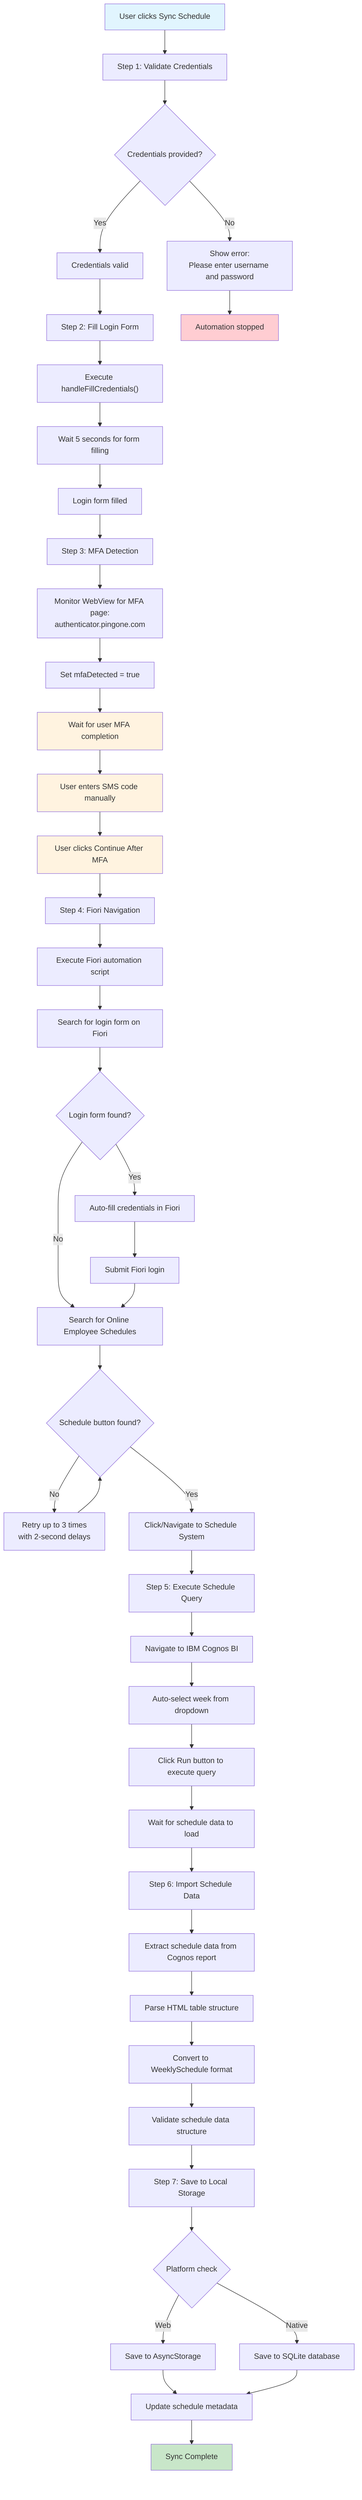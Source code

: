flowchart TD
    A["User clicks Sync Schedule"] --> B["Step 1: Validate Credentials"]
    B --> C{Credentials provided?}
    C -->|No| D["Show error:<br/>Please enter username and password"]
    C -->|Yes| E["Credentials valid"]
    
    E --> F["Step 2: Fill Login Form"]
    F --> G["Execute handleFillCredentials()"]
    G --> H["Wait 5 seconds for form filling"]
    H --> I["Login form filled"]
    
    I --> J["Step 3: MFA Detection"]
    J --> K["Monitor WebView for MFA page:<br/>authenticator.pingone.com"]
    K --> L["Set mfaDetected = true"]
    L --> M["Wait for user MFA completion"]
    M --> N["User enters SMS code manually"]
    N --> O["User clicks Continue After MFA"]
    
    O --> P["Step 4: Fiori Navigation"]
    P --> Q["Execute Fiori automation script"]
    Q --> R["Search for login form on Fiori"]
    R --> S{Login form found?}
    S -->|Yes| T["Auto-fill credentials in Fiori"]
    S -->|No| U["Search for Online Employee Schedules"]
    
    T --> V["Submit Fiori login"]
    V --> U
    U --> W{Schedule button found?}
    W -->|No| X["Retry up to 3 times<br/>with 2-second delays"]
    X --> W
    W -->|Yes| Y["Click/Navigate to Schedule System"]
    
    Y --> Z["Step 5: Execute Schedule Query"]
    Z --> AA["Navigate to IBM Cognos BI"]
    AA --> AB["Auto-select week from dropdown"]
    AB --> AC["Click Run button to execute query"]
    AC --> AD["Wait for schedule data to load"]
    
    AD --> AE["Step 6: Import Schedule Data"]
    AE --> AF["Extract schedule data from Cognos report"]
    AF --> AG["Parse HTML table structure"]
    AG --> AH["Convert to WeeklySchedule format"]
    AH --> AI["Validate schedule data structure"]
    
    AI --> AJ["Step 7: Save to Local Storage"]
    AJ --> AK{Platform check}
    AK -->|Web| AL["Save to AsyncStorage"]
    AK -->|Native| AM["Save to SQLite database"]
    AL --> AN["Update schedule metadata"]
    AM --> AN
    AN --> AO["Sync Complete"]
    
    D --> AP["Automation stopped"]
    
    style A fill:#e1f5fe
    style AO fill:#c8e6c9
    style AP fill:#ffcdd2
    style M fill:#fff3e0
    style N fill:#fff3e0
    style O fill:#fff3e0